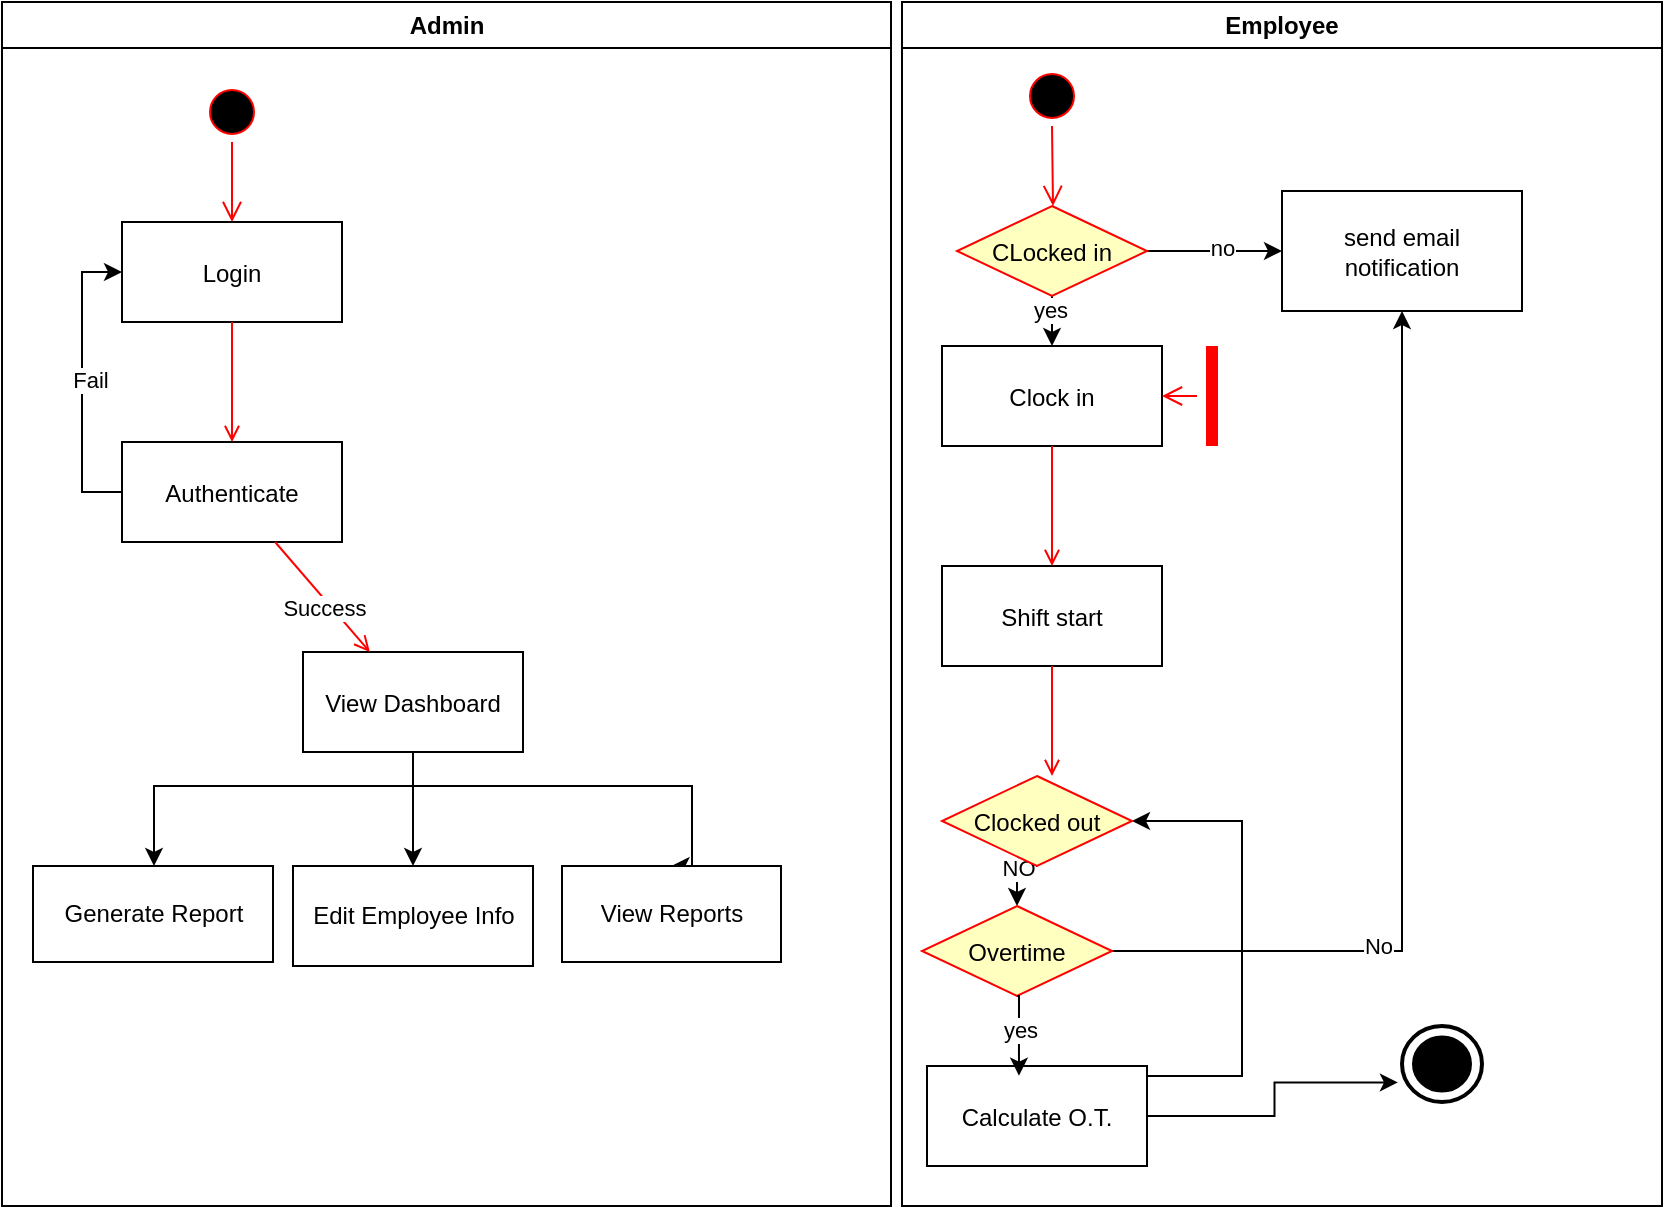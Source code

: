 <mxfile version="24.7.8">
  <diagram name="Page-1" id="e7e014a7-5840-1c2e-5031-d8a46d1fe8dd">
    <mxGraphModel dx="1105" dy="708" grid="1" gridSize="10" guides="1" tooltips="1" connect="1" arrows="1" fold="1" page="1" pageScale="1" pageWidth="1169" pageHeight="826" background="none" math="0" shadow="0">
      <root>
        <mxCell id="0" />
        <mxCell id="1" parent="0" />
        <mxCell id="2" value="Admin" style="swimlane;whiteSpace=wrap" parent="1" vertex="1">
          <mxGeometry y="128" width="444.5" height="602" as="geometry" />
        </mxCell>
        <mxCell id="5" value="" style="ellipse;shape=startState;fillColor=#000000;strokeColor=#ff0000;" parent="2" vertex="1">
          <mxGeometry x="100" y="40" width="30" height="30" as="geometry" />
        </mxCell>
        <mxCell id="6" value="" style="edgeStyle=elbowEdgeStyle;elbow=horizontal;verticalAlign=bottom;endArrow=open;endSize=8;strokeColor=#FF0000;endFill=1;rounded=0" parent="2" source="5" target="7" edge="1">
          <mxGeometry x="100" y="40" as="geometry">
            <mxPoint x="115" y="110" as="targetPoint" />
          </mxGeometry>
        </mxCell>
        <mxCell id="7" value="Login" style="" parent="2" vertex="1">
          <mxGeometry x="60" y="110" width="110" height="50" as="geometry" />
        </mxCell>
        <mxCell id="VMqTPlNmZvMSIOpK3Sw5-42" style="edgeStyle=orthogonalEdgeStyle;rounded=0;orthogonalLoop=1;jettySize=auto;html=1;exitX=0;exitY=0.5;exitDx=0;exitDy=0;entryX=0;entryY=0.5;entryDx=0;entryDy=0;" edge="1" parent="2" source="8" target="7">
          <mxGeometry relative="1" as="geometry" />
        </mxCell>
        <mxCell id="VMqTPlNmZvMSIOpK3Sw5-43" value="Fail" style="edgeLabel;html=1;align=center;verticalAlign=middle;resizable=0;points=[];" vertex="1" connectable="0" parent="VMqTPlNmZvMSIOpK3Sw5-42">
          <mxGeometry x="0.013" y="-4" relative="1" as="geometry">
            <mxPoint as="offset" />
          </mxGeometry>
        </mxCell>
        <mxCell id="8" value="Authenticate" style="" parent="2" vertex="1">
          <mxGeometry x="60" y="220" width="110" height="50" as="geometry" />
        </mxCell>
        <mxCell id="9" value="" style="endArrow=open;strokeColor=#FF0000;endFill=1;rounded=0" parent="2" source="7" target="8" edge="1">
          <mxGeometry relative="1" as="geometry" />
        </mxCell>
        <mxCell id="VMqTPlNmZvMSIOpK3Sw5-46" value="" style="edgeStyle=orthogonalEdgeStyle;rounded=0;orthogonalLoop=1;jettySize=auto;html=1;" edge="1" parent="2" source="10" target="VMqTPlNmZvMSIOpK3Sw5-45">
          <mxGeometry relative="1" as="geometry">
            <Array as="points">
              <mxPoint x="206" y="392" />
              <mxPoint x="76" y="392" />
            </Array>
          </mxGeometry>
        </mxCell>
        <mxCell id="VMqTPlNmZvMSIOpK3Sw5-48" style="edgeStyle=orthogonalEdgeStyle;rounded=0;orthogonalLoop=1;jettySize=auto;html=1;exitX=0.5;exitY=1;exitDx=0;exitDy=0;entryX=0.5;entryY=0;entryDx=0;entryDy=0;" edge="1" parent="2" source="10" target="VMqTPlNmZvMSIOpK3Sw5-47">
          <mxGeometry relative="1" as="geometry" />
        </mxCell>
        <mxCell id="VMqTPlNmZvMSIOpK3Sw5-51" style="edgeStyle=orthogonalEdgeStyle;rounded=0;orthogonalLoop=1;jettySize=auto;html=1;exitX=0.5;exitY=1;exitDx=0;exitDy=0;entryX=0.5;entryY=0;entryDx=0;entryDy=0;" edge="1" parent="2" source="10" target="VMqTPlNmZvMSIOpK3Sw5-49">
          <mxGeometry relative="1" as="geometry">
            <Array as="points">
              <mxPoint x="206" y="392" />
              <mxPoint x="345" y="392" />
            </Array>
          </mxGeometry>
        </mxCell>
        <mxCell id="10" value="View Dashboard" style="" parent="2" vertex="1">
          <mxGeometry x="150.5" y="325" width="110" height="50" as="geometry" />
        </mxCell>
        <mxCell id="11" value="" style="endArrow=open;strokeColor=#FF0000;endFill=1;rounded=0" parent="2" source="8" target="10" edge="1">
          <mxGeometry relative="1" as="geometry" />
        </mxCell>
        <mxCell id="VMqTPlNmZvMSIOpK3Sw5-44" value="Success" style="edgeLabel;html=1;align=center;verticalAlign=middle;resizable=0;points=[];" vertex="1" connectable="0" parent="11">
          <mxGeometry x="0.127" y="-3" relative="1" as="geometry">
            <mxPoint as="offset" />
          </mxGeometry>
        </mxCell>
        <mxCell id="VMqTPlNmZvMSIOpK3Sw5-45" value="Generate Report" style="whiteSpace=wrap;html=1;" vertex="1" parent="2">
          <mxGeometry x="15.5" y="432" width="120" height="48" as="geometry" />
        </mxCell>
        <mxCell id="VMqTPlNmZvMSIOpK3Sw5-47" value="Edit Employee Info" style="rounded=0;whiteSpace=wrap;html=1;" vertex="1" parent="2">
          <mxGeometry x="145.5" y="432" width="120" height="50" as="geometry" />
        </mxCell>
        <mxCell id="VMqTPlNmZvMSIOpK3Sw5-49" value="View Reports" style="rounded=0;whiteSpace=wrap;html=1;" vertex="1" parent="2">
          <mxGeometry x="280" y="432" width="109.5" height="48" as="geometry" />
        </mxCell>
        <mxCell id="3" value="Employee" style="swimlane;whiteSpace=wrap" parent="1" vertex="1">
          <mxGeometry x="450" y="128" width="380" height="602" as="geometry" />
        </mxCell>
        <mxCell id="13" value="" style="ellipse;shape=startState;fillColor=#000000;strokeColor=#ff0000;" parent="3" vertex="1">
          <mxGeometry x="60" y="32" width="30" height="30" as="geometry" />
        </mxCell>
        <mxCell id="14" value="" style="edgeStyle=elbowEdgeStyle;elbow=horizontal;verticalAlign=bottom;endArrow=open;endSize=8;strokeColor=#FF0000;endFill=1;rounded=0;exitX=0.5;exitY=1;exitDx=0;exitDy=0;" parent="3" source="13" edge="1">
          <mxGeometry x="40" y="20" as="geometry">
            <mxPoint x="76" y="102" as="targetPoint" />
            <mxPoint x="76" y="82" as="sourcePoint" />
          </mxGeometry>
        </mxCell>
        <mxCell id="15" value="Clock in" style="" parent="3" vertex="1">
          <mxGeometry x="20" y="172" width="110" height="50" as="geometry" />
        </mxCell>
        <mxCell id="16" value="Shift start" style="" parent="3" vertex="1">
          <mxGeometry x="20" y="282" width="110" height="50" as="geometry" />
        </mxCell>
        <mxCell id="17" value="" style="endArrow=open;strokeColor=#FF0000;endFill=1;rounded=0" parent="3" source="15" target="16" edge="1">
          <mxGeometry relative="1" as="geometry" />
        </mxCell>
        <mxCell id="19" value="" style="endArrow=open;strokeColor=#FF0000;endFill=1;rounded=0" parent="3" source="16" edge="1">
          <mxGeometry relative="1" as="geometry">
            <mxPoint x="75" y="387" as="targetPoint" />
          </mxGeometry>
        </mxCell>
        <mxCell id="25" value="" style="shape=line;strokeWidth=6;strokeColor=#ff0000;rotation=90" parent="3" vertex="1">
          <mxGeometry x="130" y="189.5" width="50" height="15" as="geometry" />
        </mxCell>
        <mxCell id="26" value="" style="edgeStyle=elbowEdgeStyle;elbow=horizontal;verticalAlign=bottom;endArrow=open;endSize=8;strokeColor=#FF0000;endFill=1;rounded=0" parent="3" source="25" target="15" edge="1">
          <mxGeometry x="130" y="90" as="geometry">
            <mxPoint x="230" y="202" as="targetPoint" />
          </mxGeometry>
        </mxCell>
        <mxCell id="VMqTPlNmZvMSIOpK3Sw5-62" style="edgeStyle=orthogonalEdgeStyle;rounded=0;orthogonalLoop=1;jettySize=auto;html=1;entryX=1;entryY=0.5;entryDx=0;entryDy=0;" edge="1" parent="3" source="30" target="VMqTPlNmZvMSIOpK3Sw5-53">
          <mxGeometry relative="1" as="geometry">
            <Array as="points">
              <mxPoint x="170" y="537" />
              <mxPoint x="170" y="409" />
            </Array>
          </mxGeometry>
        </mxCell>
        <mxCell id="30" value="Calculate O.T." style="" parent="3" vertex="1">
          <mxGeometry x="12.5" y="532" width="110" height="50" as="geometry" />
        </mxCell>
        <mxCell id="VMqTPlNmZvMSIOpK3Sw5-65" style="edgeStyle=orthogonalEdgeStyle;rounded=0;orthogonalLoop=1;jettySize=auto;html=1;exitX=0.5;exitY=1;exitDx=0;exitDy=0;entryX=0.5;entryY=0;entryDx=0;entryDy=0;" edge="1" parent="3" source="VMqTPlNmZvMSIOpK3Sw5-53" target="VMqTPlNmZvMSIOpK3Sw5-64">
          <mxGeometry relative="1" as="geometry" />
        </mxCell>
        <mxCell id="VMqTPlNmZvMSIOpK3Sw5-67" value="NO" style="edgeLabel;html=1;align=center;verticalAlign=middle;resizable=0;points=[];" vertex="1" connectable="0" parent="VMqTPlNmZvMSIOpK3Sw5-65">
          <mxGeometry x="-0.278" relative="1" as="geometry">
            <mxPoint as="offset" />
          </mxGeometry>
        </mxCell>
        <mxCell id="VMqTPlNmZvMSIOpK3Sw5-53" value="Clocked out" style="rhombus;fillColor=#ffffc0;strokeColor=#ff0000;" vertex="1" parent="3">
          <mxGeometry x="20" y="387" width="95" height="45" as="geometry" />
        </mxCell>
        <mxCell id="VMqTPlNmZvMSIOpK3Sw5-55" value="" style="edgeStyle=orthogonalEdgeStyle;rounded=0;orthogonalLoop=1;jettySize=auto;html=1;" edge="1" parent="3" source="VMqTPlNmZvMSIOpK3Sw5-54" target="15">
          <mxGeometry relative="1" as="geometry" />
        </mxCell>
        <mxCell id="VMqTPlNmZvMSIOpK3Sw5-57" value="yes" style="edgeLabel;html=1;align=center;verticalAlign=middle;resizable=0;points=[];" vertex="1" connectable="0" parent="VMqTPlNmZvMSIOpK3Sw5-55">
          <mxGeometry x="0.343" y="-1" relative="1" as="geometry">
            <mxPoint as="offset" />
          </mxGeometry>
        </mxCell>
        <mxCell id="VMqTPlNmZvMSIOpK3Sw5-59" value="" style="edgeStyle=orthogonalEdgeStyle;rounded=0;orthogonalLoop=1;jettySize=auto;html=1;" edge="1" parent="3" source="VMqTPlNmZvMSIOpK3Sw5-54" target="VMqTPlNmZvMSIOpK3Sw5-58">
          <mxGeometry relative="1" as="geometry" />
        </mxCell>
        <mxCell id="VMqTPlNmZvMSIOpK3Sw5-60" value="no" style="edgeLabel;html=1;align=center;verticalAlign=middle;resizable=0;points=[];" vertex="1" connectable="0" parent="VMqTPlNmZvMSIOpK3Sw5-59">
          <mxGeometry x="0.11" y="2" relative="1" as="geometry">
            <mxPoint as="offset" />
          </mxGeometry>
        </mxCell>
        <mxCell id="VMqTPlNmZvMSIOpK3Sw5-54" value="CLocked in" style="rhombus;fillColor=#ffffc0;strokeColor=#ff0000;" vertex="1" parent="3">
          <mxGeometry x="27.5" y="102" width="95" height="45" as="geometry" />
        </mxCell>
        <mxCell id="VMqTPlNmZvMSIOpK3Sw5-58" value="send email notification" style="whiteSpace=wrap;html=1;" vertex="1" parent="3">
          <mxGeometry x="190" y="94.5" width="120" height="60" as="geometry" />
        </mxCell>
        <mxCell id="VMqTPlNmZvMSIOpK3Sw5-69" style="edgeStyle=orthogonalEdgeStyle;rounded=0;orthogonalLoop=1;jettySize=auto;html=1;" edge="1" parent="3" source="VMqTPlNmZvMSIOpK3Sw5-64" target="VMqTPlNmZvMSIOpK3Sw5-58">
          <mxGeometry relative="1" as="geometry" />
        </mxCell>
        <mxCell id="VMqTPlNmZvMSIOpK3Sw5-70" value="No" style="edgeLabel;html=1;align=center;verticalAlign=middle;resizable=0;points=[];" vertex="1" connectable="0" parent="VMqTPlNmZvMSIOpK3Sw5-69">
          <mxGeometry x="-0.429" y="3" relative="1" as="geometry">
            <mxPoint as="offset" />
          </mxGeometry>
        </mxCell>
        <mxCell id="VMqTPlNmZvMSIOpK3Sw5-64" value="Overtime" style="rhombus;fillColor=#ffffc0;strokeColor=#ff0000;" vertex="1" parent="3">
          <mxGeometry x="10" y="452" width="95" height="45" as="geometry" />
        </mxCell>
        <mxCell id="VMqTPlNmZvMSIOpK3Sw5-66" style="edgeStyle=orthogonalEdgeStyle;rounded=0;orthogonalLoop=1;jettySize=auto;html=1;exitX=0.5;exitY=1;exitDx=0;exitDy=0;entryX=0.418;entryY=0.097;entryDx=0;entryDy=0;entryPerimeter=0;" edge="1" parent="3" source="VMqTPlNmZvMSIOpK3Sw5-64" target="30">
          <mxGeometry relative="1" as="geometry" />
        </mxCell>
        <mxCell id="VMqTPlNmZvMSIOpK3Sw5-68" value="yes" style="edgeLabel;html=1;align=center;verticalAlign=middle;resizable=0;points=[];" vertex="1" connectable="0" parent="VMqTPlNmZvMSIOpK3Sw5-66">
          <mxGeometry x="-0.152" relative="1" as="geometry">
            <mxPoint as="offset" />
          </mxGeometry>
        </mxCell>
        <mxCell id="VMqTPlNmZvMSIOpK3Sw5-72" value="" style="verticalLabelPosition=bottom;html=1;verticalAlign=top;strokeWidth=2;shape=mxgraph.lean_mapping.sequenced_pull_ball;" vertex="1" parent="3">
          <mxGeometry x="250" y="512" width="40" height="38" as="geometry" />
        </mxCell>
        <mxCell id="VMqTPlNmZvMSIOpK3Sw5-73" style="edgeStyle=orthogonalEdgeStyle;rounded=0;orthogonalLoop=1;jettySize=auto;html=1;exitX=1;exitY=0.5;exitDx=0;exitDy=0;entryX=-0.051;entryY=0.742;entryDx=0;entryDy=0;entryPerimeter=0;" edge="1" parent="3" source="30" target="VMqTPlNmZvMSIOpK3Sw5-72">
          <mxGeometry relative="1" as="geometry" />
        </mxCell>
      </root>
    </mxGraphModel>
  </diagram>
</mxfile>
